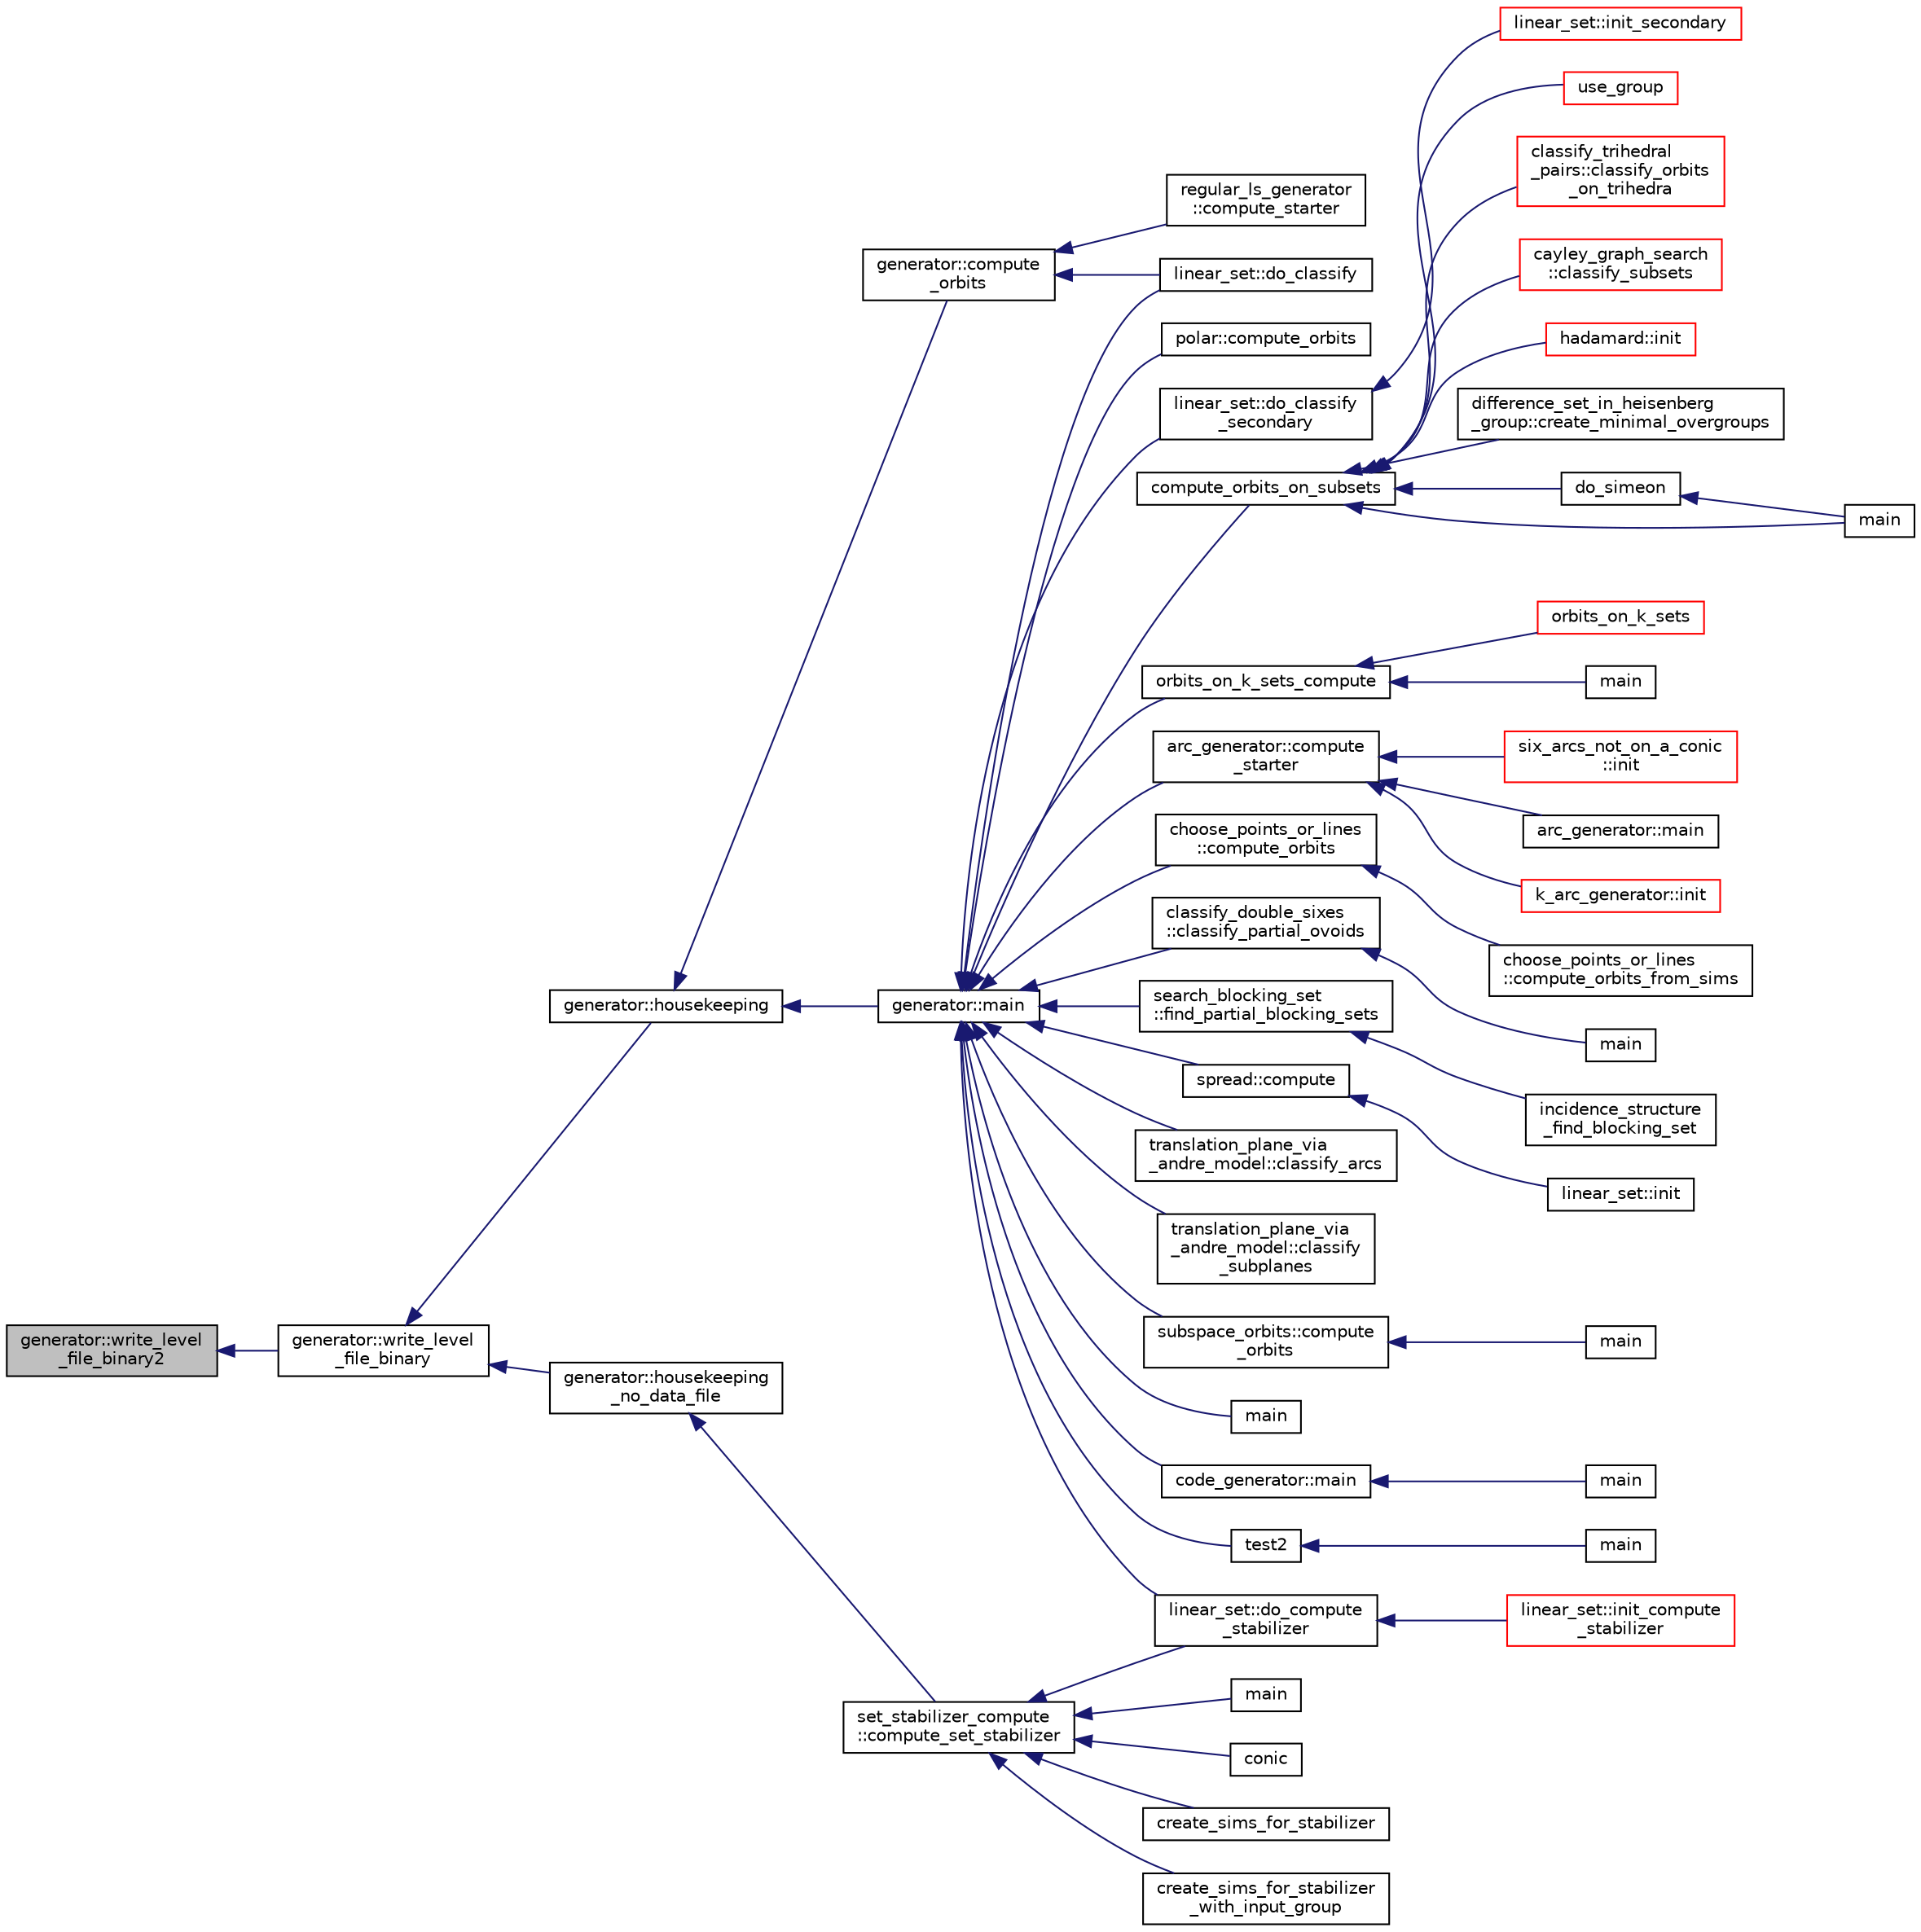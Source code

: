 digraph "generator::write_level_file_binary2"
{
  edge [fontname="Helvetica",fontsize="10",labelfontname="Helvetica",labelfontsize="10"];
  node [fontname="Helvetica",fontsize="10",shape=record];
  rankdir="LR";
  Node22871 [label="generator::write_level\l_file_binary2",height=0.2,width=0.4,color="black", fillcolor="grey75", style="filled", fontcolor="black"];
  Node22871 -> Node22872 [dir="back",color="midnightblue",fontsize="10",style="solid",fontname="Helvetica"];
  Node22872 [label="generator::write_level\l_file_binary",height=0.2,width=0.4,color="black", fillcolor="white", style="filled",URL="$d7/d73/classgenerator.html#a68629f7faf4c4931f397761f1fdb1463"];
  Node22872 -> Node22873 [dir="back",color="midnightblue",fontsize="10",style="solid",fontname="Helvetica"];
  Node22873 [label="generator::housekeeping",height=0.2,width=0.4,color="black", fillcolor="white", style="filled",URL="$d7/d73/classgenerator.html#aaf2bd92e8f74eb9fbc3244a6dde6f78c"];
  Node22873 -> Node22874 [dir="back",color="midnightblue",fontsize="10",style="solid",fontname="Helvetica"];
  Node22874 [label="generator::compute\l_orbits",height=0.2,width=0.4,color="black", fillcolor="white", style="filled",URL="$d7/d73/classgenerator.html#a23989bc20ecaaed39c4119c758367f40"];
  Node22874 -> Node22875 [dir="back",color="midnightblue",fontsize="10",style="solid",fontname="Helvetica"];
  Node22875 [label="regular_ls_generator\l::compute_starter",height=0.2,width=0.4,color="black", fillcolor="white", style="filled",URL="$d2/dd8/classregular__ls__generator.html#aa38907741058694a73194b02ceb4a53d"];
  Node22874 -> Node22876 [dir="back",color="midnightblue",fontsize="10",style="solid",fontname="Helvetica"];
  Node22876 [label="linear_set::do_classify",height=0.2,width=0.4,color="black", fillcolor="white", style="filled",URL="$dd/d86/classlinear__set.html#a3eb2dbce7fa8b71901dfc12f288ddd0c"];
  Node22873 -> Node22877 [dir="back",color="midnightblue",fontsize="10",style="solid",fontname="Helvetica"];
  Node22877 [label="generator::main",height=0.2,width=0.4,color="black", fillcolor="white", style="filled",URL="$d7/d73/classgenerator.html#a01abff8e9f231bf0d82e2e8e0061f242"];
  Node22877 -> Node22878 [dir="back",color="midnightblue",fontsize="10",style="solid",fontname="Helvetica"];
  Node22878 [label="main",height=0.2,width=0.4,color="black", fillcolor="white", style="filled",URL="$d2/d11/codes_8h.html#a217dbf8b442f20279ea00b898af96f52"];
  Node22877 -> Node22879 [dir="back",color="midnightblue",fontsize="10",style="solid",fontname="Helvetica"];
  Node22879 [label="code_generator::main",height=0.2,width=0.4,color="black", fillcolor="white", style="filled",URL="$db/d37/classcode__generator.html#ab3cf3a306e4032c2b471ac95321c599f"];
  Node22879 -> Node22880 [dir="back",color="midnightblue",fontsize="10",style="solid",fontname="Helvetica"];
  Node22880 [label="main",height=0.2,width=0.4,color="black", fillcolor="white", style="filled",URL="$d4/d4f/codes_8_c.html#a217dbf8b442f20279ea00b898af96f52"];
  Node22877 -> Node22881 [dir="back",color="midnightblue",fontsize="10",style="solid",fontname="Helvetica"];
  Node22881 [label="test2",height=0.2,width=0.4,color="black", fillcolor="white", style="filled",URL="$d9/db0/factor__space_8_c.html#a39d73a812e5fd8f1bc111e948368cb10"];
  Node22881 -> Node22882 [dir="back",color="midnightblue",fontsize="10",style="solid",fontname="Helvetica"];
  Node22882 [label="main",height=0.2,width=0.4,color="black", fillcolor="white", style="filled",URL="$d9/db0/factor__space_8_c.html#a3c04138a5bfe5d72780bb7e82a18e627"];
  Node22877 -> Node22883 [dir="back",color="midnightblue",fontsize="10",style="solid",fontname="Helvetica"];
  Node22883 [label="polar::compute_orbits",height=0.2,width=0.4,color="black", fillcolor="white", style="filled",URL="$da/d1c/classpolar.html#ac4c3c4f95d14c74ff4a3ec3f3479a1da"];
  Node22877 -> Node22876 [dir="back",color="midnightblue",fontsize="10",style="solid",fontname="Helvetica"];
  Node22877 -> Node22884 [dir="back",color="midnightblue",fontsize="10",style="solid",fontname="Helvetica"];
  Node22884 [label="linear_set::do_classify\l_secondary",height=0.2,width=0.4,color="black", fillcolor="white", style="filled",URL="$dd/d86/classlinear__set.html#a47eb7f9995f3343abd3bdfbf9a9a9162"];
  Node22884 -> Node22885 [dir="back",color="midnightblue",fontsize="10",style="solid",fontname="Helvetica"];
  Node22885 [label="linear_set::init_secondary",height=0.2,width=0.4,color="red", fillcolor="white", style="filled",URL="$dd/d86/classlinear__set.html#a7bf8cd7805559b5762921687a7c1ed97"];
  Node22877 -> Node22887 [dir="back",color="midnightblue",fontsize="10",style="solid",fontname="Helvetica"];
  Node22887 [label="linear_set::do_compute\l_stabilizer",height=0.2,width=0.4,color="black", fillcolor="white", style="filled",URL="$dd/d86/classlinear__set.html#ae8f58ded28fb5370f4459cca42b7463b"];
  Node22887 -> Node22888 [dir="back",color="midnightblue",fontsize="10",style="solid",fontname="Helvetica"];
  Node22888 [label="linear_set::init_compute\l_stabilizer",height=0.2,width=0.4,color="red", fillcolor="white", style="filled",URL="$dd/d86/classlinear__set.html#a0cc3eaec1896fdc977b62e94623b055b"];
  Node22877 -> Node22890 [dir="back",color="midnightblue",fontsize="10",style="solid",fontname="Helvetica"];
  Node22890 [label="compute_orbits_on_subsets",height=0.2,width=0.4,color="black", fillcolor="white", style="filled",URL="$d3/d35/snakes__and__ladders__global_8_c.html#af33697aede0480110b1227f727252637"];
  Node22890 -> Node22891 [dir="back",color="midnightblue",fontsize="10",style="solid",fontname="Helvetica"];
  Node22891 [label="cayley_graph_search\l::classify_subsets",height=0.2,width=0.4,color="red", fillcolor="white", style="filled",URL="$de/dae/classcayley__graph__search.html#a4cf8a90752e018a281481ac80ad52c4b"];
  Node22890 -> Node22894 [dir="back",color="midnightblue",fontsize="10",style="solid",fontname="Helvetica"];
  Node22894 [label="hadamard::init",height=0.2,width=0.4,color="red", fillcolor="white", style="filled",URL="$d7/dbb/classhadamard.html#a16af359850b8bdd0d2a73e260d496c33"];
  Node22890 -> Node22896 [dir="back",color="midnightblue",fontsize="10",style="solid",fontname="Helvetica"];
  Node22896 [label="difference_set_in_heisenberg\l_group::create_minimal_overgroups",height=0.2,width=0.4,color="black", fillcolor="white", style="filled",URL="$de/d8a/classdifference__set__in__heisenberg__group.html#a9bde5ad5da3ebaebf98fbfd3e8110b79"];
  Node22890 -> Node22897 [dir="back",color="midnightblue",fontsize="10",style="solid",fontname="Helvetica"];
  Node22897 [label="main",height=0.2,width=0.4,color="black", fillcolor="white", style="filled",URL="$d5/d13/simeon_8_c.html#ae66f6b31b5ad750f1fe042a706a4e3d4"];
  Node22890 -> Node22898 [dir="back",color="midnightblue",fontsize="10",style="solid",fontname="Helvetica"];
  Node22898 [label="do_simeon",height=0.2,width=0.4,color="black", fillcolor="white", style="filled",URL="$d5/d13/simeon_8_c.html#a36cf3f9cb484fa44da7a7dfcbe9385d0"];
  Node22898 -> Node22897 [dir="back",color="midnightblue",fontsize="10",style="solid",fontname="Helvetica"];
  Node22890 -> Node22899 [dir="back",color="midnightblue",fontsize="10",style="solid",fontname="Helvetica"];
  Node22899 [label="use_group",height=0.2,width=0.4,color="red", fillcolor="white", style="filled",URL="$d9/d9f/all__cliques_8_c.html#aba62531e97173264c39afe2c7857af31"];
  Node22890 -> Node22901 [dir="back",color="midnightblue",fontsize="10",style="solid",fontname="Helvetica"];
  Node22901 [label="classify_trihedral\l_pairs::classify_orbits\l_on_trihedra",height=0.2,width=0.4,color="red", fillcolor="white", style="filled",URL="$d1/d21/classclassify__trihedral__pairs.html#a99625621bfba4bb65b3d60304b306539"];
  Node22877 -> Node22908 [dir="back",color="midnightblue",fontsize="10",style="solid",fontname="Helvetica"];
  Node22908 [label="orbits_on_k_sets_compute",height=0.2,width=0.4,color="black", fillcolor="white", style="filled",URL="$d3/d35/snakes__and__ladders__global_8_c.html#a96743526b15703539d544499276aaa71"];
  Node22908 -> Node22909 [dir="back",color="midnightblue",fontsize="10",style="solid",fontname="Helvetica"];
  Node22909 [label="main",height=0.2,width=0.4,color="black", fillcolor="white", style="filled",URL="$d9/d5f/example__fano__plane_8_c.html#ae66f6b31b5ad750f1fe042a706a4e3d4"];
  Node22908 -> Node22910 [dir="back",color="midnightblue",fontsize="10",style="solid",fontname="Helvetica"];
  Node22910 [label="orbits_on_k_sets",height=0.2,width=0.4,color="red", fillcolor="white", style="filled",URL="$d3/d35/snakes__and__ladders__global_8_c.html#afe3d79116aa8b4d1a93d444a3a979b6e"];
  Node22877 -> Node22919 [dir="back",color="midnightblue",fontsize="10",style="solid",fontname="Helvetica"];
  Node22919 [label="arc_generator::compute\l_starter",height=0.2,width=0.4,color="black", fillcolor="white", style="filled",URL="$d4/d21/classarc__generator.html#aad1dcec3a1c302e743d574bd1ac857d9"];
  Node22919 -> Node22918 [dir="back",color="midnightblue",fontsize="10",style="solid",fontname="Helvetica"];
  Node22918 [label="arc_generator::main",height=0.2,width=0.4,color="black", fillcolor="white", style="filled",URL="$d4/d21/classarc__generator.html#ad80140b51b165dad1fe6ab232be7829a"];
  Node22919 -> Node22920 [dir="back",color="midnightblue",fontsize="10",style="solid",fontname="Helvetica"];
  Node22920 [label="k_arc_generator::init",height=0.2,width=0.4,color="red", fillcolor="white", style="filled",URL="$d6/dd8/classk__arc__generator.html#a6036d9f52ede9f8ca681505626b5361d"];
  Node22919 -> Node22922 [dir="back",color="midnightblue",fontsize="10",style="solid",fontname="Helvetica"];
  Node22922 [label="six_arcs_not_on_a_conic\l::init",height=0.2,width=0.4,color="red", fillcolor="white", style="filled",URL="$d8/de6/classsix__arcs__not__on__a__conic.html#a7a4d5cf8a098488729934cfa8a70944a"];
  Node22877 -> Node22924 [dir="back",color="midnightblue",fontsize="10",style="solid",fontname="Helvetica"];
  Node22924 [label="choose_points_or_lines\l::compute_orbits",height=0.2,width=0.4,color="black", fillcolor="white", style="filled",URL="$d6/d75/classchoose__points__or__lines.html#adc353e2d41dc8a39563322c8cdd85f61"];
  Node22924 -> Node22925 [dir="back",color="midnightblue",fontsize="10",style="solid",fontname="Helvetica"];
  Node22925 [label="choose_points_or_lines\l::compute_orbits_from_sims",height=0.2,width=0.4,color="black", fillcolor="white", style="filled",URL="$d6/d75/classchoose__points__or__lines.html#a4fcac2dadf459d7c75187a00a4bd64aa"];
  Node22877 -> Node22926 [dir="back",color="midnightblue",fontsize="10",style="solid",fontname="Helvetica"];
  Node22926 [label="classify_double_sixes\l::classify_partial_ovoids",height=0.2,width=0.4,color="black", fillcolor="white", style="filled",URL="$dd/d23/classclassify__double__sixes.html#a2253fca143a0e8a3e39655eb05668ae9"];
  Node22926 -> Node22927 [dir="back",color="midnightblue",fontsize="10",style="solid",fontname="Helvetica"];
  Node22927 [label="main",height=0.2,width=0.4,color="black", fillcolor="white", style="filled",URL="$df/df8/surface__classify_8_c.html#a217dbf8b442f20279ea00b898af96f52"];
  Node22877 -> Node22928 [dir="back",color="midnightblue",fontsize="10",style="solid",fontname="Helvetica"];
  Node22928 [label="search_blocking_set\l::find_partial_blocking_sets",height=0.2,width=0.4,color="black", fillcolor="white", style="filled",URL="$dc/d36/classsearch__blocking__set.html#ad3fdb3d356db75a02c406bc9d4e9e9b6"];
  Node22928 -> Node22929 [dir="back",color="midnightblue",fontsize="10",style="solid",fontname="Helvetica"];
  Node22929 [label="incidence_structure\l_find_blocking_set",height=0.2,width=0.4,color="black", fillcolor="white", style="filled",URL="$df/d74/tl__geometry_8h.html#a8e3d42d0018f8a804b9686b1c4951186"];
  Node22877 -> Node22930 [dir="back",color="midnightblue",fontsize="10",style="solid",fontname="Helvetica"];
  Node22930 [label="spread::compute",height=0.2,width=0.4,color="black", fillcolor="white", style="filled",URL="$da/dc1/classspread.html#a9674466d3e03b8dad79882299c638a21"];
  Node22930 -> Node22931 [dir="back",color="midnightblue",fontsize="10",style="solid",fontname="Helvetica"];
  Node22931 [label="linear_set::init",height=0.2,width=0.4,color="black", fillcolor="white", style="filled",URL="$dd/d86/classlinear__set.html#a7ab24e84423749047d5465cb15505475"];
  Node22877 -> Node22932 [dir="back",color="midnightblue",fontsize="10",style="solid",fontname="Helvetica"];
  Node22932 [label="translation_plane_via\l_andre_model::classify_arcs",height=0.2,width=0.4,color="black", fillcolor="white", style="filled",URL="$d1/dcc/classtranslation__plane__via__andre__model.html#ac8f002e812a8b152d41e806688601c5e"];
  Node22877 -> Node22933 [dir="back",color="midnightblue",fontsize="10",style="solid",fontname="Helvetica"];
  Node22933 [label="translation_plane_via\l_andre_model::classify\l_subplanes",height=0.2,width=0.4,color="black", fillcolor="white", style="filled",URL="$d1/dcc/classtranslation__plane__via__andre__model.html#a794fefa95f0a7f7b887133375988ee55"];
  Node22877 -> Node22934 [dir="back",color="midnightblue",fontsize="10",style="solid",fontname="Helvetica"];
  Node22934 [label="subspace_orbits::compute\l_orbits",height=0.2,width=0.4,color="black", fillcolor="white", style="filled",URL="$d2/d9f/classsubspace__orbits.html#a2778f8d49cde1675de1ef6acfe180b63"];
  Node22934 -> Node22935 [dir="back",color="midnightblue",fontsize="10",style="solid",fontname="Helvetica"];
  Node22935 [label="main",height=0.2,width=0.4,color="black", fillcolor="white", style="filled",URL="$da/dd5/subspace__orbits__main_8_c.html#a217dbf8b442f20279ea00b898af96f52"];
  Node22872 -> Node22936 [dir="back",color="midnightblue",fontsize="10",style="solid",fontname="Helvetica"];
  Node22936 [label="generator::housekeeping\l_no_data_file",height=0.2,width=0.4,color="black", fillcolor="white", style="filled",URL="$d7/d73/classgenerator.html#a6c09d8dc65abd5c79f3310e8293a56d8"];
  Node22936 -> Node22937 [dir="back",color="midnightblue",fontsize="10",style="solid",fontname="Helvetica"];
  Node22937 [label="set_stabilizer_compute\l::compute_set_stabilizer",height=0.2,width=0.4,color="black", fillcolor="white", style="filled",URL="$d8/dc6/classset__stabilizer__compute.html#ad4f92074322e98c7cd0ed5d4f8486b76"];
  Node22937 -> Node22938 [dir="back",color="midnightblue",fontsize="10",style="solid",fontname="Helvetica"];
  Node22938 [label="main",height=0.2,width=0.4,color="black", fillcolor="white", style="filled",URL="$db/d67/test__hyperoval_8_c.html#a3c04138a5bfe5d72780bb7e82a18e627"];
  Node22937 -> Node22939 [dir="back",color="midnightblue",fontsize="10",style="solid",fontname="Helvetica"];
  Node22939 [label="conic",height=0.2,width=0.4,color="black", fillcolor="white", style="filled",URL="$d4/de8/conic_8_c.html#a96def9474b981a9d5831a9b48d85d652"];
  Node22937 -> Node22887 [dir="back",color="midnightblue",fontsize="10",style="solid",fontname="Helvetica"];
  Node22937 -> Node22940 [dir="back",color="midnightblue",fontsize="10",style="solid",fontname="Helvetica"];
  Node22940 [label="create_sims_for_stabilizer",height=0.2,width=0.4,color="black", fillcolor="white", style="filled",URL="$d0/d76/tl__algebra__and__number__theory_8h.html#af2c67d225072549409be710ac3cd30f8"];
  Node22937 -> Node22941 [dir="back",color="midnightblue",fontsize="10",style="solid",fontname="Helvetica"];
  Node22941 [label="create_sims_for_stabilizer\l_with_input_group",height=0.2,width=0.4,color="black", fillcolor="white", style="filled",URL="$d0/d76/tl__algebra__and__number__theory_8h.html#af5482567a8d6ba5c2fe593bf6f7f9a0f"];
}
